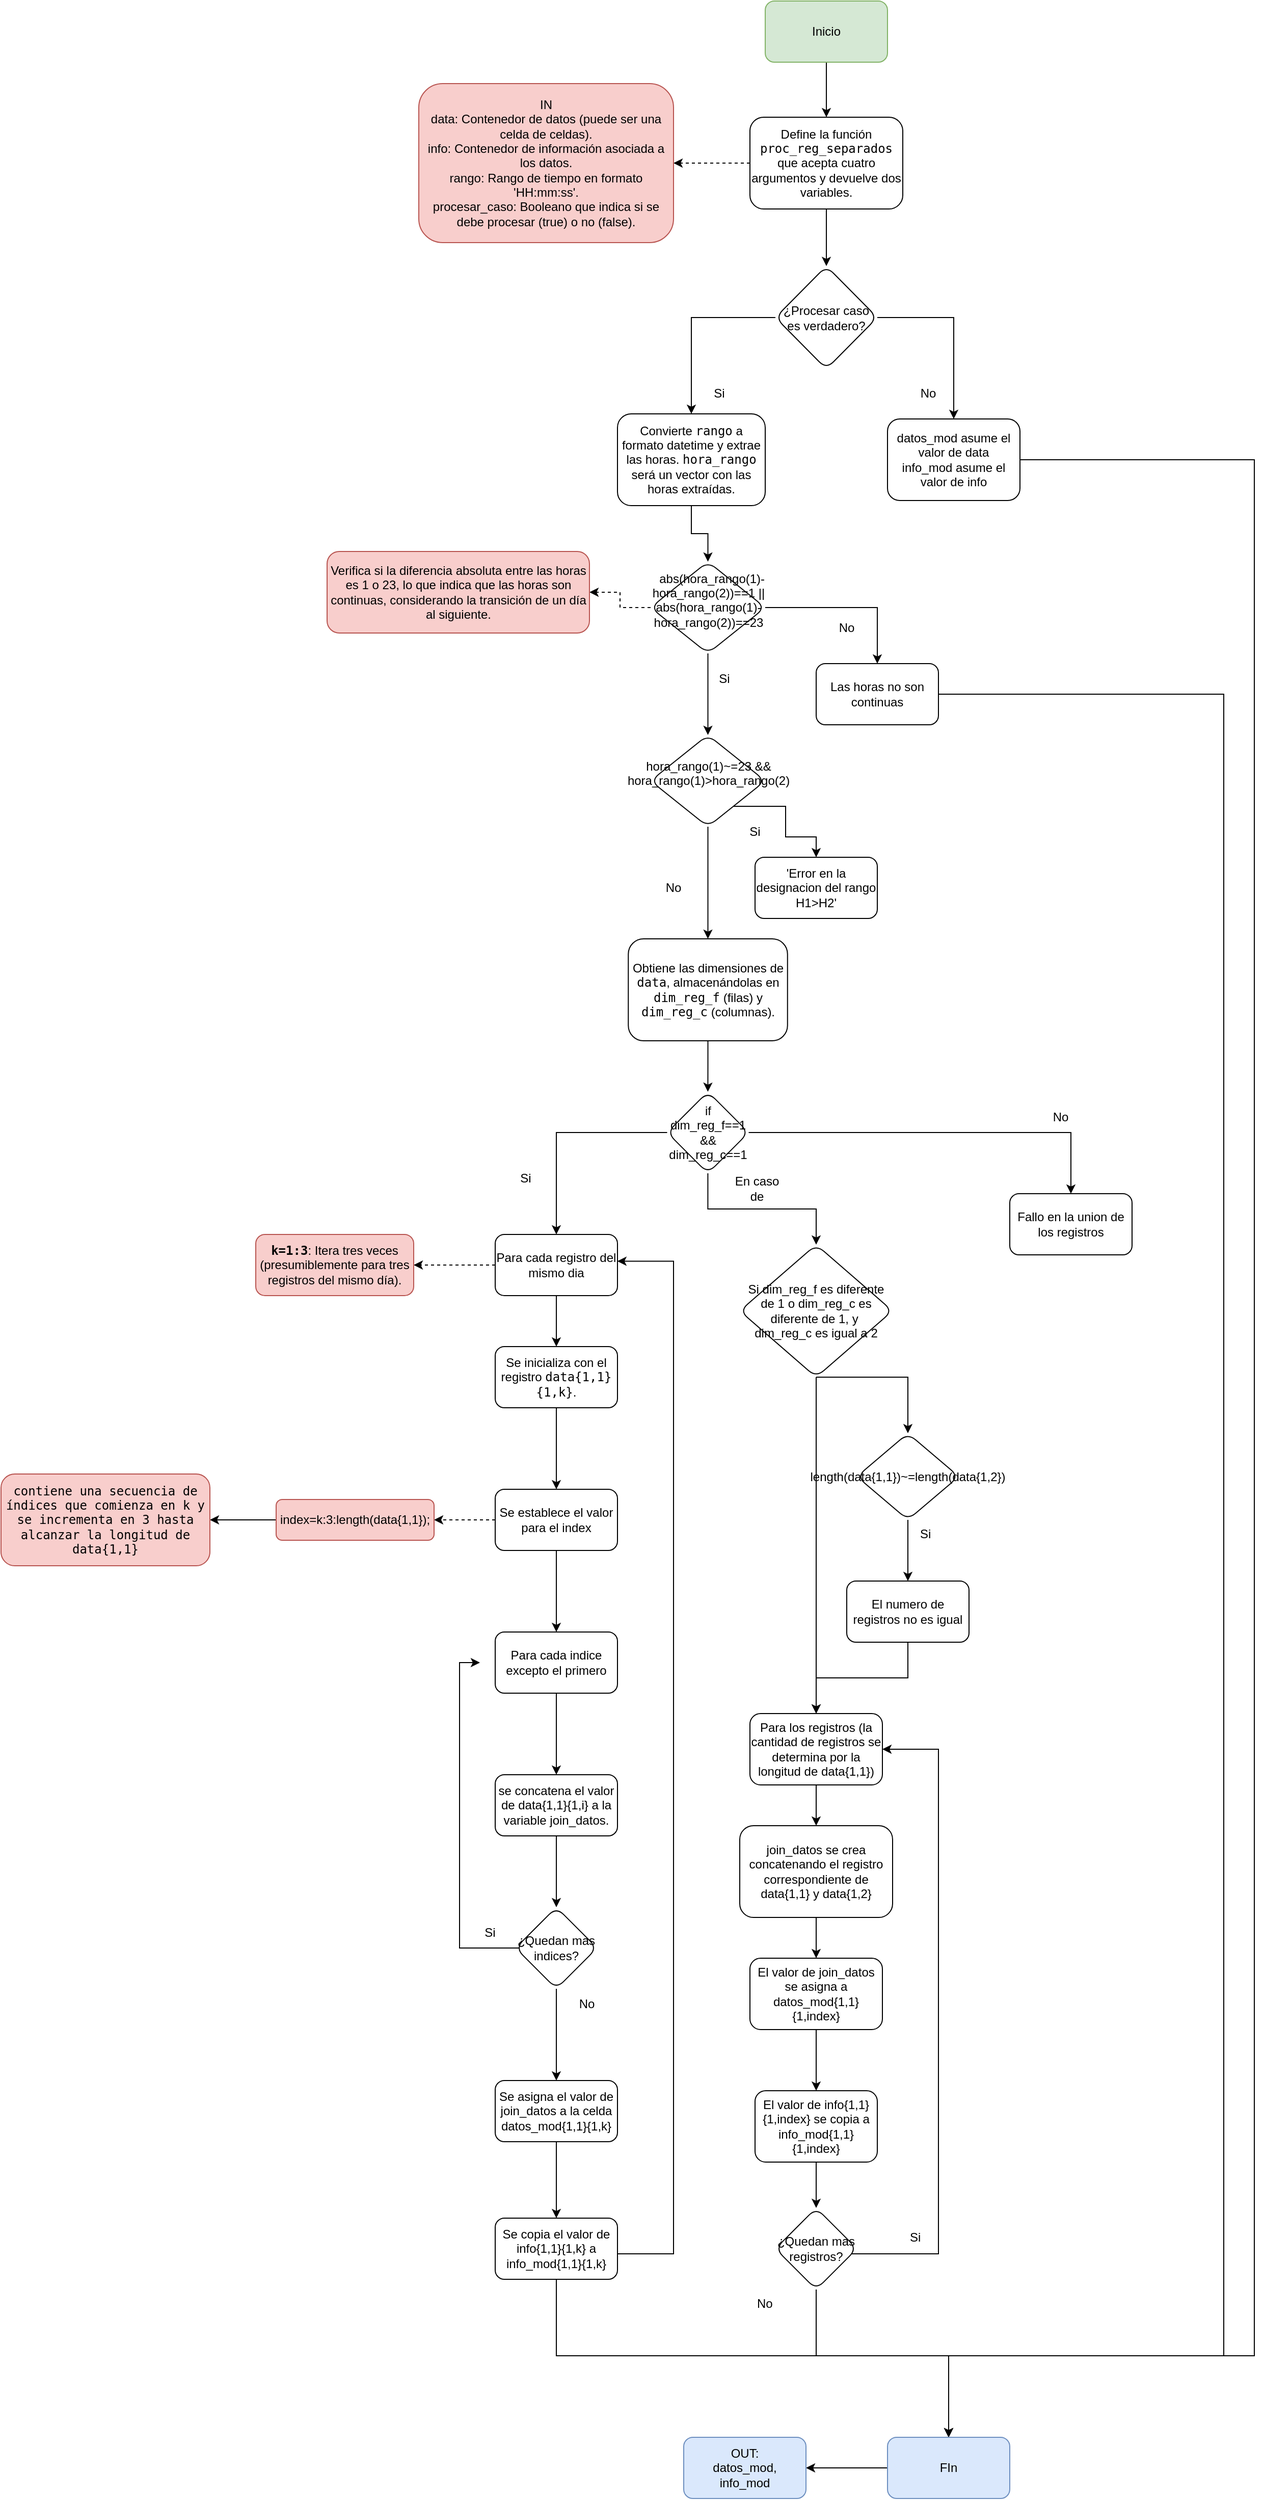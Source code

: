 <mxfile version="24.4.10" type="device">
  <diagram name="Página-1" id="qNJy3He41Hb_h_YI0HIV">
    <mxGraphModel dx="1837" dy="589" grid="1" gridSize="10" guides="1" tooltips="1" connect="1" arrows="1" fold="1" page="1" pageScale="1" pageWidth="827" pageHeight="1169" math="0" shadow="0">
      <root>
        <mxCell id="0" />
        <mxCell id="1" parent="0" />
        <mxCell id="-58QdSwWs7H1P7PEvXWH-3" value="" style="edgeStyle=orthogonalEdgeStyle;rounded=0;orthogonalLoop=1;jettySize=auto;html=1;" edge="1" parent="1" source="-58QdSwWs7H1P7PEvXWH-1" target="-58QdSwWs7H1P7PEvXWH-2">
          <mxGeometry relative="1" as="geometry" />
        </mxCell>
        <mxCell id="-58QdSwWs7H1P7PEvXWH-1" value="Inicio" style="rounded=1;whiteSpace=wrap;html=1;fillColor=#d5e8d4;strokeColor=#82b366;" vertex="1" parent="1">
          <mxGeometry x="350" y="380" width="120" height="60" as="geometry" />
        </mxCell>
        <mxCell id="-58QdSwWs7H1P7PEvXWH-5" value="" style="edgeStyle=orthogonalEdgeStyle;rounded=0;orthogonalLoop=1;jettySize=auto;html=1;dashed=1;" edge="1" parent="1" source="-58QdSwWs7H1P7PEvXWH-2" target="-58QdSwWs7H1P7PEvXWH-4">
          <mxGeometry relative="1" as="geometry" />
        </mxCell>
        <mxCell id="-58QdSwWs7H1P7PEvXWH-11" value="" style="edgeStyle=orthogonalEdgeStyle;rounded=0;orthogonalLoop=1;jettySize=auto;html=1;" edge="1" parent="1" source="-58QdSwWs7H1P7PEvXWH-2" target="-58QdSwWs7H1P7PEvXWH-10">
          <mxGeometry relative="1" as="geometry" />
        </mxCell>
        <mxCell id="-58QdSwWs7H1P7PEvXWH-2" value="Define la función &lt;code&gt;proc_reg_separados&lt;/code&gt; que acepta cuatro argumentos y devuelve dos variables." style="whiteSpace=wrap;html=1;rounded=1;" vertex="1" parent="1">
          <mxGeometry x="335" y="494" width="150" height="90" as="geometry" />
        </mxCell>
        <mxCell id="-58QdSwWs7H1P7PEvXWH-4" value="IN&lt;br&gt;&lt;div&gt;data: Contenedor de datos (puede ser una celda de celdas).&lt;/div&gt;&lt;div&gt;info: Contenedor de información asociada a los datos.&lt;/div&gt;&lt;div&gt;rango: Rango de tiempo en formato &#39;HH:mm:ss&#39;.&lt;/div&gt;&lt;div&gt;procesar_caso: Booleano que indica si se debe procesar (true) o no (false).&lt;/div&gt;" style="whiteSpace=wrap;html=1;rounded=1;fillColor=#f8cecc;strokeColor=#b85450;" vertex="1" parent="1">
          <mxGeometry x="10" y="461" width="250" height="156" as="geometry" />
        </mxCell>
        <mxCell id="-58QdSwWs7H1P7PEvXWH-13" value="" style="edgeStyle=orthogonalEdgeStyle;rounded=0;orthogonalLoop=1;jettySize=auto;html=1;" edge="1" parent="1" source="-58QdSwWs7H1P7PEvXWH-10" target="-58QdSwWs7H1P7PEvXWH-12">
          <mxGeometry relative="1" as="geometry" />
        </mxCell>
        <mxCell id="-58QdSwWs7H1P7PEvXWH-15" value="" style="edgeStyle=orthogonalEdgeStyle;rounded=0;orthogonalLoop=1;jettySize=auto;html=1;" edge="1" parent="1" source="-58QdSwWs7H1P7PEvXWH-10" target="-58QdSwWs7H1P7PEvXWH-14">
          <mxGeometry relative="1" as="geometry" />
        </mxCell>
        <mxCell id="-58QdSwWs7H1P7PEvXWH-10" value="¿Procesar caso es verdadero?" style="rhombus;whiteSpace=wrap;html=1;rounded=1;" vertex="1" parent="1">
          <mxGeometry x="360" y="640" width="100" height="101" as="geometry" />
        </mxCell>
        <mxCell id="-58QdSwWs7H1P7PEvXWH-23" value="" style="edgeStyle=orthogonalEdgeStyle;rounded=0;orthogonalLoop=1;jettySize=auto;html=1;" edge="1" parent="1" source="-58QdSwWs7H1P7PEvXWH-12" target="-58QdSwWs7H1P7PEvXWH-22">
          <mxGeometry relative="1" as="geometry" />
        </mxCell>
        <mxCell id="-58QdSwWs7H1P7PEvXWH-12" value="Convierte &lt;code&gt;rango&lt;/code&gt; a formato datetime y extrae las horas. &lt;code&gt;hora_rango&lt;/code&gt; será un vector con las horas extraídas." style="whiteSpace=wrap;html=1;rounded=1;" vertex="1" parent="1">
          <mxGeometry x="205" y="785" width="145" height="90" as="geometry" />
        </mxCell>
        <mxCell id="-58QdSwWs7H1P7PEvXWH-113" style="edgeStyle=orthogonalEdgeStyle;rounded=0;orthogonalLoop=1;jettySize=auto;html=1;" edge="1" parent="1" source="-58QdSwWs7H1P7PEvXWH-14" target="-58QdSwWs7H1P7PEvXWH-109">
          <mxGeometry relative="1" as="geometry">
            <Array as="points">
              <mxPoint x="830" y="830" />
              <mxPoint x="830" y="2690" />
              <mxPoint x="530" y="2690" />
            </Array>
          </mxGeometry>
        </mxCell>
        <mxCell id="-58QdSwWs7H1P7PEvXWH-14" value="&lt;div&gt;datos_mod asume el valor de data&lt;/div&gt;&lt;div&gt;info_mod asume el valor de info&lt;br&gt;&lt;/div&gt;" style="whiteSpace=wrap;html=1;rounded=1;" vertex="1" parent="1">
          <mxGeometry x="470" y="790" width="130" height="80" as="geometry" />
        </mxCell>
        <mxCell id="-58QdSwWs7H1P7PEvXWH-16" value="No" style="text;html=1;align=center;verticalAlign=middle;whiteSpace=wrap;rounded=0;" vertex="1" parent="1">
          <mxGeometry x="480" y="750" width="60" height="30" as="geometry" />
        </mxCell>
        <mxCell id="-58QdSwWs7H1P7PEvXWH-17" value="Si" style="text;html=1;align=center;verticalAlign=middle;whiteSpace=wrap;rounded=0;" vertex="1" parent="1">
          <mxGeometry x="275" y="750" width="60" height="30" as="geometry" />
        </mxCell>
        <mxCell id="-58QdSwWs7H1P7PEvXWH-27" style="edgeStyle=orthogonalEdgeStyle;rounded=0;orthogonalLoop=1;jettySize=auto;html=1;dashed=1;" edge="1" parent="1" source="-58QdSwWs7H1P7PEvXWH-22" target="-58QdSwWs7H1P7PEvXWH-24">
          <mxGeometry relative="1" as="geometry" />
        </mxCell>
        <mxCell id="-58QdSwWs7H1P7PEvXWH-31" value="" style="edgeStyle=orthogonalEdgeStyle;rounded=0;orthogonalLoop=1;jettySize=auto;html=1;" edge="1" parent="1" source="-58QdSwWs7H1P7PEvXWH-22" target="-58QdSwWs7H1P7PEvXWH-30">
          <mxGeometry relative="1" as="geometry" />
        </mxCell>
        <mxCell id="-58QdSwWs7H1P7PEvXWH-36" value="" style="edgeStyle=orthogonalEdgeStyle;rounded=0;orthogonalLoop=1;jettySize=auto;html=1;" edge="1" parent="1" source="-58QdSwWs7H1P7PEvXWH-22" target="-58QdSwWs7H1P7PEvXWH-35">
          <mxGeometry relative="1" as="geometry" />
        </mxCell>
        <mxCell id="-58QdSwWs7H1P7PEvXWH-22" value="&amp;nbsp; abs(hora_rango(1)-hora_rango(2))==1 || abs(hora_rango(1)-hora_rango(2))==23&lt;div&gt;&lt;br&gt;&lt;/div&gt;" style="rhombus;whiteSpace=wrap;html=1;rounded=1;" vertex="1" parent="1">
          <mxGeometry x="237.5" y="930" width="112.5" height="90" as="geometry" />
        </mxCell>
        <mxCell id="-58QdSwWs7H1P7PEvXWH-24" value="Verifica si la diferencia absoluta entre las horas es 1 o 23, lo que indica que las horas son continuas, considerando la transición de un día al siguiente." style="whiteSpace=wrap;html=1;rounded=1;fillColor=#f8cecc;strokeColor=#b85450;" vertex="1" parent="1">
          <mxGeometry x="-80" y="920" width="257.5" height="80" as="geometry" />
        </mxCell>
        <mxCell id="-58QdSwWs7H1P7PEvXWH-33" value="" style="edgeStyle=orthogonalEdgeStyle;rounded=0;orthogonalLoop=1;jettySize=auto;html=1;" edge="1" parent="1" source="-58QdSwWs7H1P7PEvXWH-30" target="-58QdSwWs7H1P7PEvXWH-32">
          <mxGeometry relative="1" as="geometry">
            <Array as="points">
              <mxPoint x="370" y="1170" />
              <mxPoint x="370" y="1200" />
              <mxPoint x="400" y="1200" />
            </Array>
          </mxGeometry>
        </mxCell>
        <mxCell id="-58QdSwWs7H1P7PEvXWH-40" value="" style="edgeStyle=orthogonalEdgeStyle;rounded=0;orthogonalLoop=1;jettySize=auto;html=1;" edge="1" parent="1" source="-58QdSwWs7H1P7PEvXWH-30" target="-58QdSwWs7H1P7PEvXWH-39">
          <mxGeometry relative="1" as="geometry" />
        </mxCell>
        <mxCell id="-58QdSwWs7H1P7PEvXWH-30" value="hora_rango(1)~=23 &amp;amp;&amp;amp; hora_rango(1)&amp;gt;hora_rango(2)&lt;div&gt;&lt;br&gt;&lt;/div&gt;" style="rhombus;whiteSpace=wrap;html=1;rounded=1;" vertex="1" parent="1">
          <mxGeometry x="237.5" y="1100" width="112.5" height="90" as="geometry" />
        </mxCell>
        <mxCell id="-58QdSwWs7H1P7PEvXWH-32" value="&#39;Error en la designacion del rango H1&amp;gt;H2&#39;" style="whiteSpace=wrap;html=1;rounded=1;" vertex="1" parent="1">
          <mxGeometry x="340" y="1220" width="120" height="60" as="geometry" />
        </mxCell>
        <mxCell id="-58QdSwWs7H1P7PEvXWH-34" value="Si" style="text;html=1;align=center;verticalAlign=middle;whiteSpace=wrap;rounded=0;" vertex="1" parent="1">
          <mxGeometry x="310" y="1180" width="60" height="30" as="geometry" />
        </mxCell>
        <mxCell id="-58QdSwWs7H1P7PEvXWH-108" style="edgeStyle=orthogonalEdgeStyle;rounded=0;orthogonalLoop=1;jettySize=auto;html=1;entryX=0.5;entryY=0;entryDx=0;entryDy=0;" edge="1" parent="1" source="-58QdSwWs7H1P7PEvXWH-35" target="-58QdSwWs7H1P7PEvXWH-109">
          <mxGeometry relative="1" as="geometry">
            <mxPoint x="750" y="2790.833" as="targetPoint" />
            <Array as="points">
              <mxPoint x="800" y="1060" />
              <mxPoint x="800" y="2690" />
              <mxPoint x="530" y="2690" />
            </Array>
          </mxGeometry>
        </mxCell>
        <mxCell id="-58QdSwWs7H1P7PEvXWH-35" value="Las horas no son continuas" style="whiteSpace=wrap;html=1;rounded=1;" vertex="1" parent="1">
          <mxGeometry x="400" y="1030" width="120" height="60" as="geometry" />
        </mxCell>
        <mxCell id="-58QdSwWs7H1P7PEvXWH-37" value="No" style="text;html=1;align=center;verticalAlign=middle;whiteSpace=wrap;rounded=0;" vertex="1" parent="1">
          <mxGeometry x="400" y="980" width="60" height="30" as="geometry" />
        </mxCell>
        <mxCell id="-58QdSwWs7H1P7PEvXWH-38" value="Si" style="text;html=1;align=center;verticalAlign=middle;whiteSpace=wrap;rounded=0;" vertex="1" parent="1">
          <mxGeometry x="280" y="1030" width="60" height="30" as="geometry" />
        </mxCell>
        <mxCell id="-58QdSwWs7H1P7PEvXWH-45" value="" style="edgeStyle=orthogonalEdgeStyle;rounded=0;orthogonalLoop=1;jettySize=auto;html=1;" edge="1" parent="1" source="-58QdSwWs7H1P7PEvXWH-39" target="-58QdSwWs7H1P7PEvXWH-44">
          <mxGeometry relative="1" as="geometry" />
        </mxCell>
        <mxCell id="-58QdSwWs7H1P7PEvXWH-39" value="Obtiene las dimensiones de &lt;code&gt;data&lt;/code&gt;, almacenándolas en &lt;code&gt;dim_reg_f&lt;/code&gt; (filas) y &lt;code&gt;dim_reg_c&lt;/code&gt; (columnas)." style="whiteSpace=wrap;html=1;rounded=1;" vertex="1" parent="1">
          <mxGeometry x="215.63" y="1300" width="156.25" height="100" as="geometry" />
        </mxCell>
        <mxCell id="-58QdSwWs7H1P7PEvXWH-41" value="No" style="text;html=1;align=center;verticalAlign=middle;whiteSpace=wrap;rounded=0;" vertex="1" parent="1">
          <mxGeometry x="230" y="1235" width="60" height="30" as="geometry" />
        </mxCell>
        <mxCell id="-58QdSwWs7H1P7PEvXWH-47" value="" style="edgeStyle=orthogonalEdgeStyle;rounded=0;orthogonalLoop=1;jettySize=auto;html=1;" edge="1" parent="1" source="-58QdSwWs7H1P7PEvXWH-44" target="-58QdSwWs7H1P7PEvXWH-46">
          <mxGeometry relative="1" as="geometry" />
        </mxCell>
        <mxCell id="-58QdSwWs7H1P7PEvXWH-53" value="" style="edgeStyle=orthogonalEdgeStyle;rounded=0;orthogonalLoop=1;jettySize=auto;html=1;" edge="1" parent="1" source="-58QdSwWs7H1P7PEvXWH-44" target="-58QdSwWs7H1P7PEvXWH-52">
          <mxGeometry relative="1" as="geometry" />
        </mxCell>
        <mxCell id="-58QdSwWs7H1P7PEvXWH-81" value="" style="edgeStyle=orthogonalEdgeStyle;rounded=0;orthogonalLoop=1;jettySize=auto;html=1;" edge="1" parent="1" source="-58QdSwWs7H1P7PEvXWH-44" target="-58QdSwWs7H1P7PEvXWH-80">
          <mxGeometry relative="1" as="geometry" />
        </mxCell>
        <mxCell id="-58QdSwWs7H1P7PEvXWH-44" value="if dim_reg_f==1 &amp;&amp; dim_reg_c==1" style="rhombus;whiteSpace=wrap;html=1;rounded=1;" vertex="1" parent="1">
          <mxGeometry x="253.745" y="1450" width="80" height="80" as="geometry" />
        </mxCell>
        <mxCell id="-58QdSwWs7H1P7PEvXWH-46" value="Fallo en la union de los registros" style="whiteSpace=wrap;html=1;rounded=1;" vertex="1" parent="1">
          <mxGeometry x="590" y="1550" width="120" height="60" as="geometry" />
        </mxCell>
        <mxCell id="-58QdSwWs7H1P7PEvXWH-51" value="No" style="text;html=1;align=center;verticalAlign=middle;whiteSpace=wrap;rounded=0;" vertex="1" parent="1">
          <mxGeometry x="610" y="1460" width="60" height="30" as="geometry" />
        </mxCell>
        <mxCell id="-58QdSwWs7H1P7PEvXWH-56" value="" style="edgeStyle=orthogonalEdgeStyle;rounded=0;orthogonalLoop=1;jettySize=auto;html=1;" edge="1" parent="1" source="-58QdSwWs7H1P7PEvXWH-52" target="-58QdSwWs7H1P7PEvXWH-55">
          <mxGeometry relative="1" as="geometry" />
        </mxCell>
        <mxCell id="-58QdSwWs7H1P7PEvXWH-58" value="" style="edgeStyle=orthogonalEdgeStyle;rounded=0;orthogonalLoop=1;jettySize=auto;html=1;dashed=1;" edge="1" parent="1" source="-58QdSwWs7H1P7PEvXWH-52" target="-58QdSwWs7H1P7PEvXWH-57">
          <mxGeometry relative="1" as="geometry" />
        </mxCell>
        <mxCell id="-58QdSwWs7H1P7PEvXWH-52" value="Para cada registro del mismo dia" style="whiteSpace=wrap;html=1;rounded=1;" vertex="1" parent="1">
          <mxGeometry x="85" y="1590" width="120" height="60" as="geometry" />
        </mxCell>
        <mxCell id="-58QdSwWs7H1P7PEvXWH-54" value="Si" style="text;html=1;align=center;verticalAlign=middle;whiteSpace=wrap;rounded=0;" vertex="1" parent="1">
          <mxGeometry x="85" y="1520" width="60" height="30" as="geometry" />
        </mxCell>
        <mxCell id="-58QdSwWs7H1P7PEvXWH-60" value="" style="edgeStyle=orthogonalEdgeStyle;rounded=0;orthogonalLoop=1;jettySize=auto;html=1;" edge="1" parent="1" source="-58QdSwWs7H1P7PEvXWH-55" target="-58QdSwWs7H1P7PEvXWH-59">
          <mxGeometry relative="1" as="geometry" />
        </mxCell>
        <mxCell id="-58QdSwWs7H1P7PEvXWH-55" value="Se inicializa con el registro &lt;code&gt;data{1,1}{1,k}&lt;/code&gt;." style="whiteSpace=wrap;html=1;rounded=1;" vertex="1" parent="1">
          <mxGeometry x="85" y="1700" width="120" height="60" as="geometry" />
        </mxCell>
        <mxCell id="-58QdSwWs7H1P7PEvXWH-57" value="&lt;strong&gt;&lt;code&gt;k=1:3&lt;/code&gt;&lt;/strong&gt;: Itera tres veces (presumiblemente para tres registros del mismo día)." style="whiteSpace=wrap;html=1;rounded=1;fillColor=#f8cecc;strokeColor=#b85450;" vertex="1" parent="1">
          <mxGeometry x="-150" y="1590" width="155" height="60" as="geometry" />
        </mxCell>
        <mxCell id="-58QdSwWs7H1P7PEvXWH-62" value="" style="edgeStyle=orthogonalEdgeStyle;rounded=0;orthogonalLoop=1;jettySize=auto;html=1;dashed=1;" edge="1" parent="1" source="-58QdSwWs7H1P7PEvXWH-59" target="-58QdSwWs7H1P7PEvXWH-61">
          <mxGeometry relative="1" as="geometry" />
        </mxCell>
        <mxCell id="-58QdSwWs7H1P7PEvXWH-64" value="" style="edgeStyle=orthogonalEdgeStyle;rounded=0;orthogonalLoop=1;jettySize=auto;html=1;" edge="1" parent="1" source="-58QdSwWs7H1P7PEvXWH-59" target="-58QdSwWs7H1P7PEvXWH-63">
          <mxGeometry relative="1" as="geometry" />
        </mxCell>
        <mxCell id="-58QdSwWs7H1P7PEvXWH-59" value="Se establece el valor para el index" style="whiteSpace=wrap;html=1;rounded=1;" vertex="1" parent="1">
          <mxGeometry x="85" y="1840" width="120" height="60" as="geometry" />
        </mxCell>
        <mxCell id="-58QdSwWs7H1P7PEvXWH-67" style="edgeStyle=orthogonalEdgeStyle;rounded=0;orthogonalLoop=1;jettySize=auto;html=1;entryX=1;entryY=0.5;entryDx=0;entryDy=0;" edge="1" parent="1" source="-58QdSwWs7H1P7PEvXWH-61" target="-58QdSwWs7H1P7PEvXWH-65">
          <mxGeometry relative="1" as="geometry" />
        </mxCell>
        <mxCell id="-58QdSwWs7H1P7PEvXWH-61" value="index=k:3:length(data{1,1});" style="whiteSpace=wrap;html=1;rounded=1;fillColor=#f8cecc;strokeColor=#b85450;" vertex="1" parent="1">
          <mxGeometry x="-130" y="1850" width="155" height="40" as="geometry" />
        </mxCell>
        <mxCell id="-58QdSwWs7H1P7PEvXWH-69" value="" style="edgeStyle=orthogonalEdgeStyle;rounded=0;orthogonalLoop=1;jettySize=auto;html=1;" edge="1" parent="1" source="-58QdSwWs7H1P7PEvXWH-63" target="-58QdSwWs7H1P7PEvXWH-68">
          <mxGeometry relative="1" as="geometry" />
        </mxCell>
        <mxCell id="-58QdSwWs7H1P7PEvXWH-63" value="Para cada indice excepto el primero" style="whiteSpace=wrap;html=1;rounded=1;" vertex="1" parent="1">
          <mxGeometry x="85" y="1980" width="120" height="60" as="geometry" />
        </mxCell>
        <mxCell id="-58QdSwWs7H1P7PEvXWH-65" value="&lt;code&gt;contiene una secuencia de índices que comienza en k y se incrementa en 3 hasta alcanzar la longitud de data{1,1}&lt;/code&gt;" style="whiteSpace=wrap;html=1;rounded=1;fillColor=#f8cecc;strokeColor=#b85450;" vertex="1" parent="1">
          <mxGeometry x="-400" y="1825" width="205" height="90" as="geometry" />
        </mxCell>
        <mxCell id="-58QdSwWs7H1P7PEvXWH-71" value="" style="edgeStyle=orthogonalEdgeStyle;rounded=0;orthogonalLoop=1;jettySize=auto;html=1;" edge="1" parent="1" source="-58QdSwWs7H1P7PEvXWH-68" target="-58QdSwWs7H1P7PEvXWH-70">
          <mxGeometry relative="1" as="geometry" />
        </mxCell>
        <mxCell id="-58QdSwWs7H1P7PEvXWH-68" value="se concatena el valor de data{1,1}{1,i} a la variable join_datos." style="whiteSpace=wrap;html=1;rounded=1;" vertex="1" parent="1">
          <mxGeometry x="85" y="2120" width="120" height="60" as="geometry" />
        </mxCell>
        <mxCell id="-58QdSwWs7H1P7PEvXWH-72" style="edgeStyle=orthogonalEdgeStyle;rounded=0;orthogonalLoop=1;jettySize=auto;html=1;entryX=0;entryY=0.5;entryDx=0;entryDy=0;exitX=1;exitY=1;exitDx=0;exitDy=0;" edge="1" parent="1" source="-58QdSwWs7H1P7PEvXWH-73">
          <mxGeometry relative="1" as="geometry">
            <mxPoint x="90.0" y="2290.0" as="sourcePoint" />
            <mxPoint x="70" y="2010" as="targetPoint" />
            <Array as="points">
              <mxPoint x="50" y="2290" />
              <mxPoint x="50" y="2010" />
            </Array>
          </mxGeometry>
        </mxCell>
        <mxCell id="-58QdSwWs7H1P7PEvXWH-75" value="" style="edgeStyle=orthogonalEdgeStyle;rounded=0;orthogonalLoop=1;jettySize=auto;html=1;" edge="1" parent="1" source="-58QdSwWs7H1P7PEvXWH-70" target="-58QdSwWs7H1P7PEvXWH-74">
          <mxGeometry relative="1" as="geometry" />
        </mxCell>
        <mxCell id="-58QdSwWs7H1P7PEvXWH-70" value="¿Quedan mas indices?" style="rhombus;whiteSpace=wrap;html=1;rounded=1;" vertex="1" parent="1">
          <mxGeometry x="105" y="2250" width="80" height="80" as="geometry" />
        </mxCell>
        <mxCell id="-58QdSwWs7H1P7PEvXWH-73" value="Si" style="text;html=1;align=center;verticalAlign=middle;whiteSpace=wrap;rounded=0;" vertex="1" parent="1">
          <mxGeometry x="50" y="2260" width="60" height="30" as="geometry" />
        </mxCell>
        <mxCell id="-58QdSwWs7H1P7PEvXWH-78" value="" style="edgeStyle=orthogonalEdgeStyle;rounded=0;orthogonalLoop=1;jettySize=auto;html=1;" edge="1" parent="1" source="-58QdSwWs7H1P7PEvXWH-74" target="-58QdSwWs7H1P7PEvXWH-77">
          <mxGeometry relative="1" as="geometry" />
        </mxCell>
        <mxCell id="-58QdSwWs7H1P7PEvXWH-74" value="Se asigna el valor de join_datos a la celda datos_mod{1,1}{1,k}" style="whiteSpace=wrap;html=1;rounded=1;" vertex="1" parent="1">
          <mxGeometry x="85" y="2420" width="120" height="60" as="geometry" />
        </mxCell>
        <mxCell id="-58QdSwWs7H1P7PEvXWH-76" value="No" style="text;html=1;align=center;verticalAlign=middle;whiteSpace=wrap;rounded=0;" vertex="1" parent="1">
          <mxGeometry x="145" y="2330" width="60" height="30" as="geometry" />
        </mxCell>
        <mxCell id="-58QdSwWs7H1P7PEvXWH-114" style="edgeStyle=orthogonalEdgeStyle;rounded=0;orthogonalLoop=1;jettySize=auto;html=1;entryX=0.5;entryY=0;entryDx=0;entryDy=0;" edge="1" parent="1" source="-58QdSwWs7H1P7PEvXWH-77" target="-58QdSwWs7H1P7PEvXWH-109">
          <mxGeometry relative="1" as="geometry">
            <Array as="points">
              <mxPoint x="145" y="2690" />
              <mxPoint x="530" y="2690" />
            </Array>
          </mxGeometry>
        </mxCell>
        <mxCell id="-58QdSwWs7H1P7PEvXWH-77" value="Se copia el valor de info{1,1}{1,k} a info_mod{1,1}{1,k}" style="whiteSpace=wrap;html=1;rounded=1;" vertex="1" parent="1">
          <mxGeometry x="85" y="2555" width="120" height="60" as="geometry" />
        </mxCell>
        <mxCell id="-58QdSwWs7H1P7PEvXWH-79" style="edgeStyle=orthogonalEdgeStyle;rounded=0;orthogonalLoop=1;jettySize=auto;html=1;entryX=0.999;entryY=0.437;entryDx=0;entryDy=0;entryPerimeter=0;" edge="1" parent="1" source="-58QdSwWs7H1P7PEvXWH-77" target="-58QdSwWs7H1P7PEvXWH-52">
          <mxGeometry relative="1" as="geometry">
            <Array as="points">
              <mxPoint x="260" y="2590" />
              <mxPoint x="260" y="1616" />
            </Array>
          </mxGeometry>
        </mxCell>
        <mxCell id="-58QdSwWs7H1P7PEvXWH-86" value="" style="edgeStyle=orthogonalEdgeStyle;rounded=0;orthogonalLoop=1;jettySize=auto;html=1;" edge="1" parent="1" source="-58QdSwWs7H1P7PEvXWH-80" target="-58QdSwWs7H1P7PEvXWH-85">
          <mxGeometry relative="1" as="geometry">
            <Array as="points">
              <mxPoint x="490" y="1730" />
            </Array>
          </mxGeometry>
        </mxCell>
        <mxCell id="-58QdSwWs7H1P7PEvXWH-91" value="" style="edgeStyle=orthogonalEdgeStyle;rounded=0;orthogonalLoop=1;jettySize=auto;html=1;" edge="1" parent="1" source="-58QdSwWs7H1P7PEvXWH-80" target="-58QdSwWs7H1P7PEvXWH-90">
          <mxGeometry relative="1" as="geometry">
            <Array as="points">
              <mxPoint x="400" y="1980" />
              <mxPoint x="400" y="1980" />
            </Array>
          </mxGeometry>
        </mxCell>
        <mxCell id="-58QdSwWs7H1P7PEvXWH-80" value="Si dim_reg_f es diferente de 1 o dim_reg_c es diferente de 1, y&amp;nbsp; dim_reg_c es igual a 2" style="rhombus;whiteSpace=wrap;html=1;rounded=1;" vertex="1" parent="1">
          <mxGeometry x="325" y="1600" width="150" height="130" as="geometry" />
        </mxCell>
        <mxCell id="-58QdSwWs7H1P7PEvXWH-82" value="En caso de" style="text;html=1;align=center;verticalAlign=middle;whiteSpace=wrap;rounded=0;" vertex="1" parent="1">
          <mxGeometry x="311.88" y="1530" width="60" height="30" as="geometry" />
        </mxCell>
        <mxCell id="-58QdSwWs7H1P7PEvXWH-88" value="" style="edgeStyle=orthogonalEdgeStyle;rounded=0;orthogonalLoop=1;jettySize=auto;html=1;" edge="1" parent="1" source="-58QdSwWs7H1P7PEvXWH-85" target="-58QdSwWs7H1P7PEvXWH-87">
          <mxGeometry relative="1" as="geometry" />
        </mxCell>
        <mxCell id="-58QdSwWs7H1P7PEvXWH-85" value="length(data{1,1})~=length(data{1,2})" style="rhombus;whiteSpace=wrap;html=1;rounded=1;" vertex="1" parent="1">
          <mxGeometry x="440" y="1785" width="100" height="85" as="geometry" />
        </mxCell>
        <mxCell id="-58QdSwWs7H1P7PEvXWH-93" style="edgeStyle=orthogonalEdgeStyle;rounded=0;orthogonalLoop=1;jettySize=auto;html=1;entryX=0.5;entryY=0;entryDx=0;entryDy=0;" edge="1" parent="1" source="-58QdSwWs7H1P7PEvXWH-87" target="-58QdSwWs7H1P7PEvXWH-90">
          <mxGeometry relative="1" as="geometry" />
        </mxCell>
        <mxCell id="-58QdSwWs7H1P7PEvXWH-87" value="El numero de registros no es igual" style="whiteSpace=wrap;html=1;rounded=1;" vertex="1" parent="1">
          <mxGeometry x="430" y="1930" width="120" height="60" as="geometry" />
        </mxCell>
        <mxCell id="-58QdSwWs7H1P7PEvXWH-95" value="" style="edgeStyle=orthogonalEdgeStyle;rounded=0;orthogonalLoop=1;jettySize=auto;html=1;" edge="1" parent="1" source="-58QdSwWs7H1P7PEvXWH-90" target="-58QdSwWs7H1P7PEvXWH-94">
          <mxGeometry relative="1" as="geometry" />
        </mxCell>
        <mxCell id="-58QdSwWs7H1P7PEvXWH-90" value="Para los registros (la cantidad de registros se determina por la longitud de data{1,1})" style="whiteSpace=wrap;html=1;rounded=1;" vertex="1" parent="1">
          <mxGeometry x="335" y="2060" width="130" height="70" as="geometry" />
        </mxCell>
        <mxCell id="-58QdSwWs7H1P7PEvXWH-92" value="Si" style="text;whiteSpace=wrap;html=1;" vertex="1" parent="1">
          <mxGeometry x="500" y="1870" width="40" height="40" as="geometry" />
        </mxCell>
        <mxCell id="-58QdSwWs7H1P7PEvXWH-97" value="" style="edgeStyle=orthogonalEdgeStyle;rounded=0;orthogonalLoop=1;jettySize=auto;html=1;" edge="1" parent="1" source="-58QdSwWs7H1P7PEvXWH-94" target="-58QdSwWs7H1P7PEvXWH-96">
          <mxGeometry relative="1" as="geometry" />
        </mxCell>
        <mxCell id="-58QdSwWs7H1P7PEvXWH-94" value="join_datos se crea concatenando el registro correspondiente de data{1,1} y data{1,2}" style="whiteSpace=wrap;html=1;rounded=1;" vertex="1" parent="1">
          <mxGeometry x="325" y="2170" width="150" height="90" as="geometry" />
        </mxCell>
        <mxCell id="-58QdSwWs7H1P7PEvXWH-99" value="" style="edgeStyle=orthogonalEdgeStyle;rounded=0;orthogonalLoop=1;jettySize=auto;html=1;" edge="1" parent="1" source="-58QdSwWs7H1P7PEvXWH-96" target="-58QdSwWs7H1P7PEvXWH-98">
          <mxGeometry relative="1" as="geometry" />
        </mxCell>
        <mxCell id="-58QdSwWs7H1P7PEvXWH-96" value="El valor de join_datos se asigna a datos_mod{1,1}{1,index}" style="whiteSpace=wrap;html=1;rounded=1;" vertex="1" parent="1">
          <mxGeometry x="335" y="2300" width="130" height="70" as="geometry" />
        </mxCell>
        <mxCell id="-58QdSwWs7H1P7PEvXWH-101" value="" style="edgeStyle=orthogonalEdgeStyle;rounded=0;orthogonalLoop=1;jettySize=auto;html=1;" edge="1" parent="1" source="-58QdSwWs7H1P7PEvXWH-98" target="-58QdSwWs7H1P7PEvXWH-100">
          <mxGeometry relative="1" as="geometry" />
        </mxCell>
        <mxCell id="-58QdSwWs7H1P7PEvXWH-98" value="El valor de info{1,1}{1,index} se copia a info_mod{1,1}{1,index}" style="whiteSpace=wrap;html=1;rounded=1;" vertex="1" parent="1">
          <mxGeometry x="340" y="2430" width="120" height="70" as="geometry" />
        </mxCell>
        <mxCell id="-58QdSwWs7H1P7PEvXWH-102" style="edgeStyle=orthogonalEdgeStyle;rounded=0;orthogonalLoop=1;jettySize=auto;html=1;entryX=1;entryY=0.5;entryDx=0;entryDy=0;" edge="1" parent="1" source="-58QdSwWs7H1P7PEvXWH-100" target="-58QdSwWs7H1P7PEvXWH-90">
          <mxGeometry relative="1" as="geometry">
            <Array as="points">
              <mxPoint x="520" y="2590" />
              <mxPoint x="520" y="2095" />
            </Array>
          </mxGeometry>
        </mxCell>
        <mxCell id="-58QdSwWs7H1P7PEvXWH-111" style="edgeStyle=orthogonalEdgeStyle;rounded=0;orthogonalLoop=1;jettySize=auto;html=1;entryX=0.5;entryY=0;entryDx=0;entryDy=0;" edge="1" parent="1" source="-58QdSwWs7H1P7PEvXWH-100" target="-58QdSwWs7H1P7PEvXWH-109">
          <mxGeometry relative="1" as="geometry">
            <Array as="points">
              <mxPoint x="400" y="2690" />
              <mxPoint x="530" y="2690" />
            </Array>
          </mxGeometry>
        </mxCell>
        <mxCell id="-58QdSwWs7H1P7PEvXWH-100" value="¿Quedan mas registros?" style="rhombus;whiteSpace=wrap;html=1;rounded=1;" vertex="1" parent="1">
          <mxGeometry x="360" y="2545" width="80" height="80" as="geometry" />
        </mxCell>
        <mxCell id="-58QdSwWs7H1P7PEvXWH-104" value="Si" style="text;whiteSpace=wrap;html=1;" vertex="1" parent="1">
          <mxGeometry x="490" y="2560" width="20" height="30" as="geometry" />
        </mxCell>
        <mxCell id="-58QdSwWs7H1P7PEvXWH-105" value="No" style="text;whiteSpace=wrap;html=1;" vertex="1" parent="1">
          <mxGeometry x="340" y="2625" width="20" height="30" as="geometry" />
        </mxCell>
        <mxCell id="-58QdSwWs7H1P7PEvXWH-116" value="" style="edgeStyle=orthogonalEdgeStyle;rounded=0;orthogonalLoop=1;jettySize=auto;html=1;" edge="1" parent="1" source="-58QdSwWs7H1P7PEvXWH-109" target="-58QdSwWs7H1P7PEvXWH-115">
          <mxGeometry relative="1" as="geometry" />
        </mxCell>
        <mxCell id="-58QdSwWs7H1P7PEvXWH-109" value="FIn" style="whiteSpace=wrap;html=1;rounded=1;fillColor=#dae8fc;strokeColor=#6c8ebf;" vertex="1" parent="1">
          <mxGeometry x="470" y="2770" width="120" height="60" as="geometry" />
        </mxCell>
        <mxCell id="-58QdSwWs7H1P7PEvXWH-115" value="&lt;div&gt;OUT:&lt;/div&gt;&lt;div&gt;datos_mod,&lt;/div&gt;&lt;div&gt;info_mod&lt;br&gt;&lt;/div&gt;" style="whiteSpace=wrap;html=1;fillColor=#dae8fc;strokeColor=#6c8ebf;rounded=1;" vertex="1" parent="1">
          <mxGeometry x="270" y="2770" width="120" height="60" as="geometry" />
        </mxCell>
      </root>
    </mxGraphModel>
  </diagram>
</mxfile>
